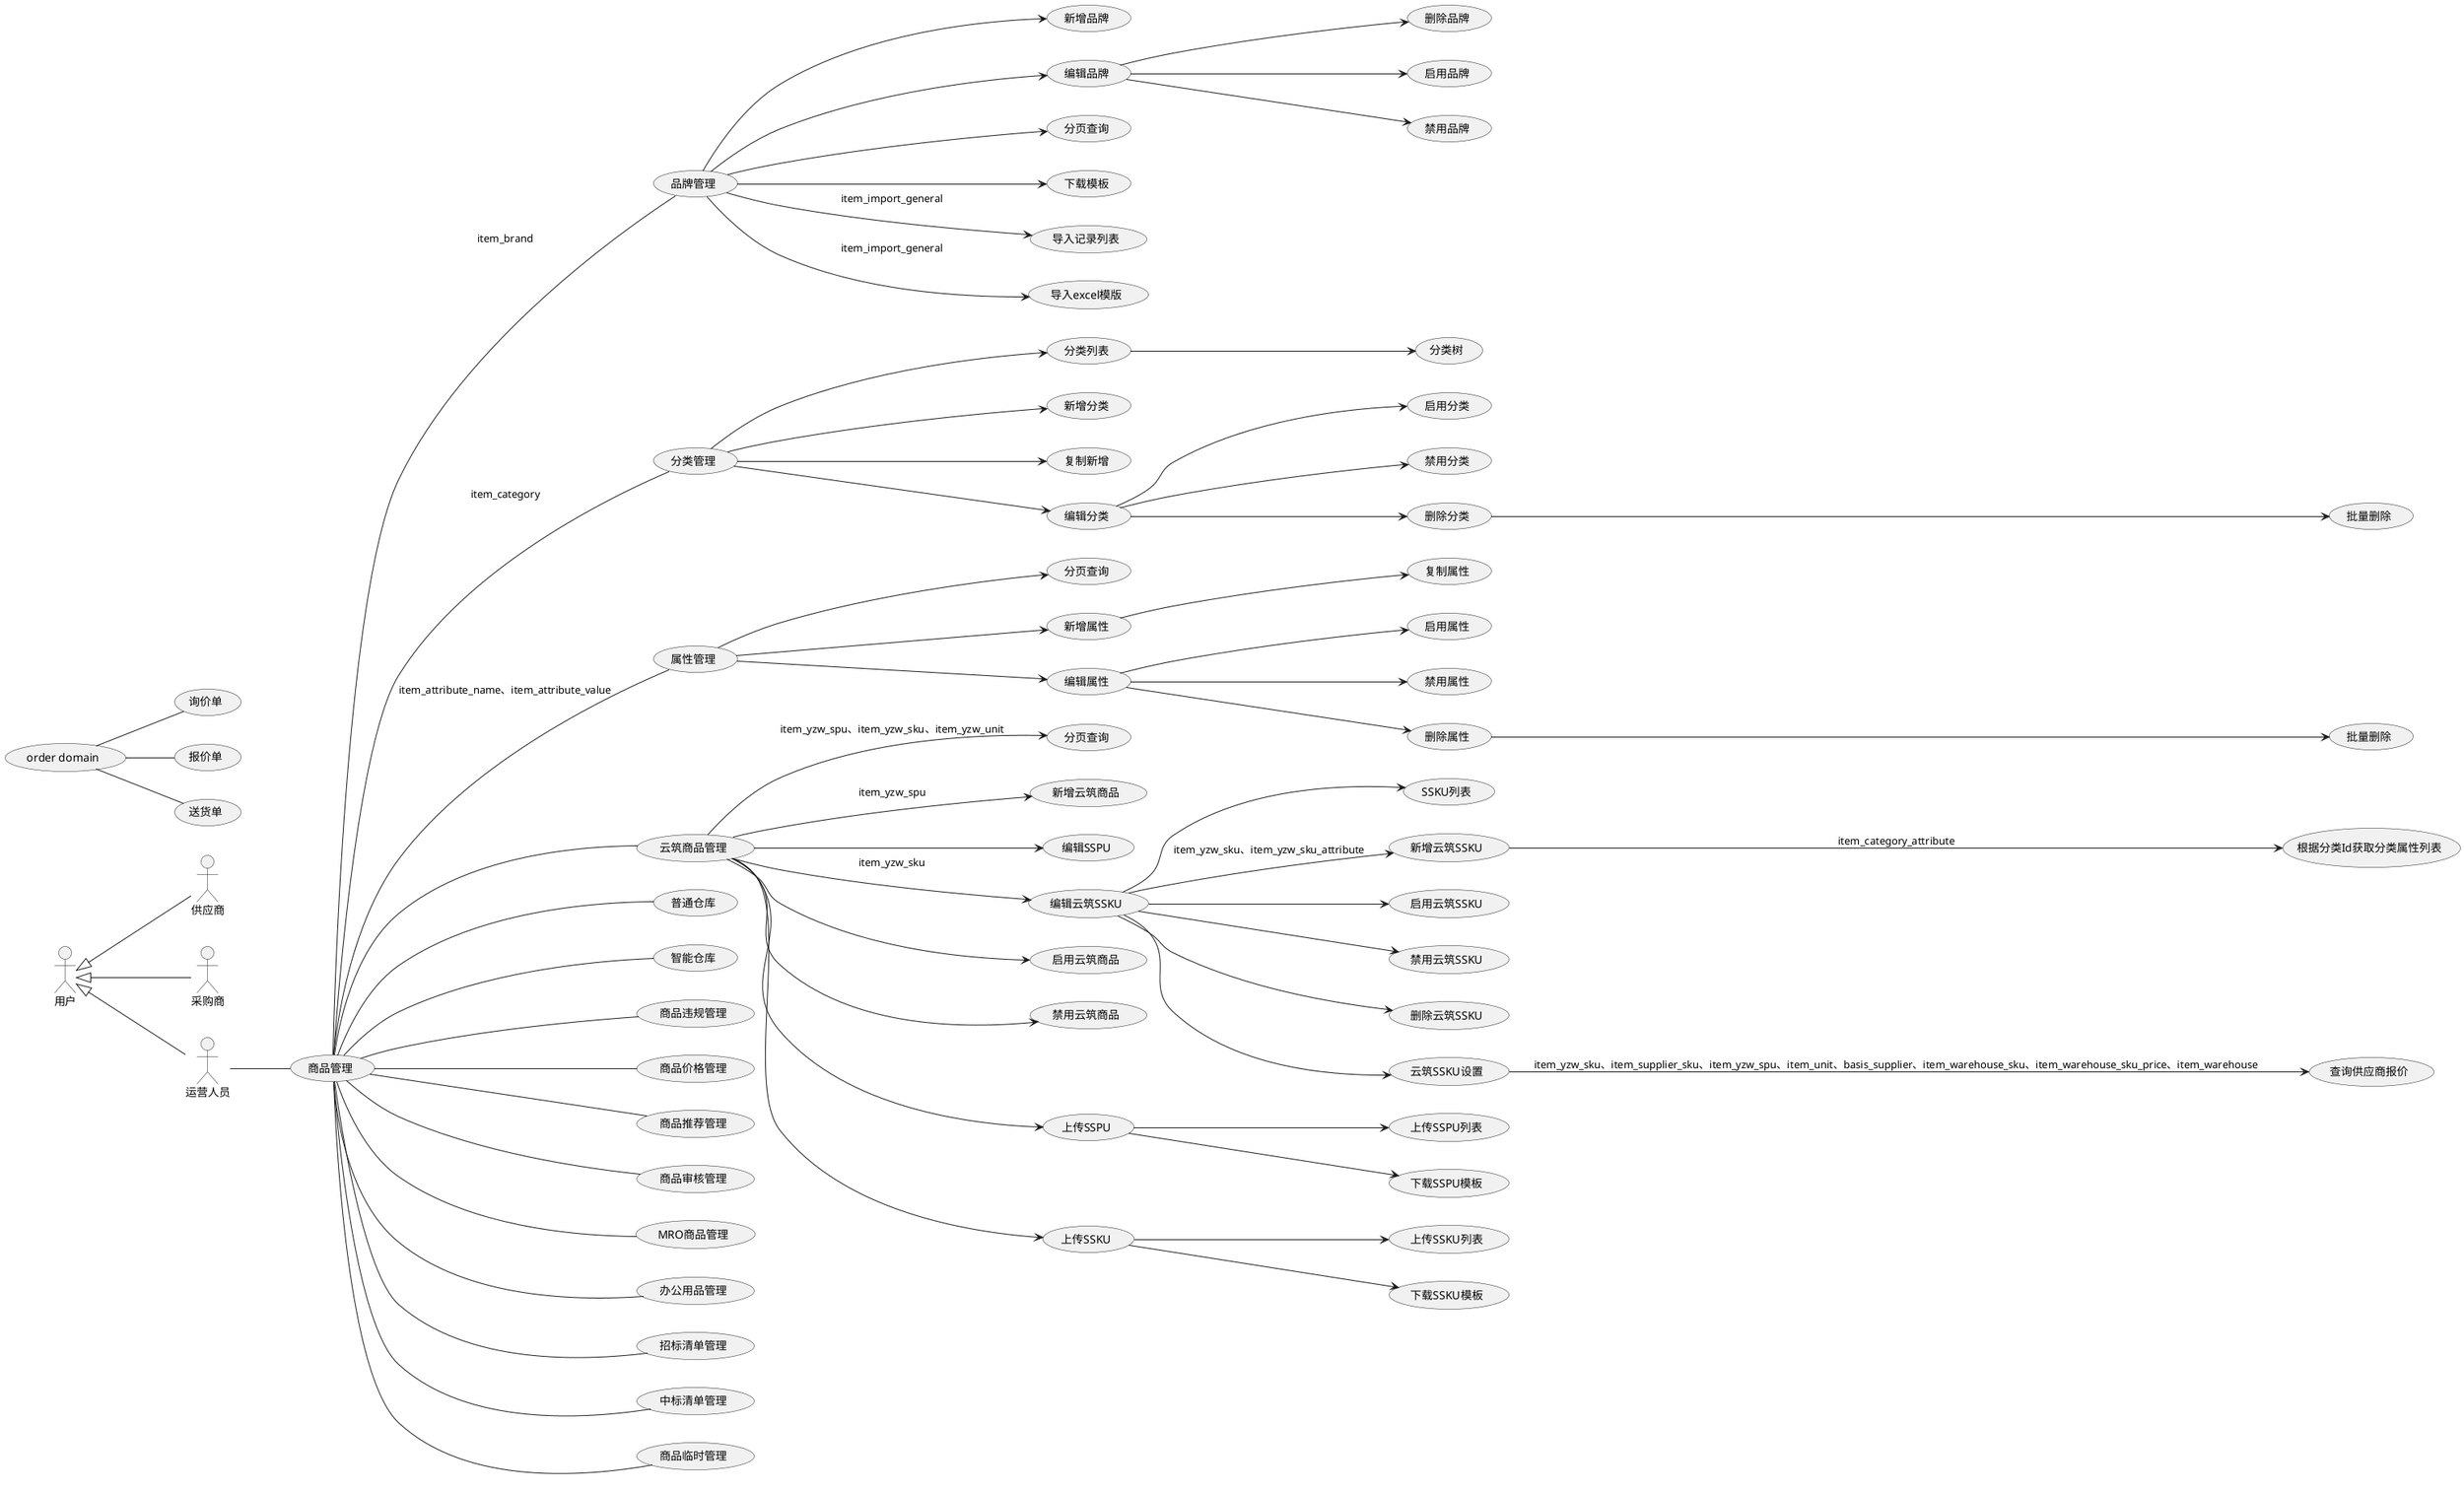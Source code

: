 @startuml
left to right direction

:用户: as user
:供应商: as supplier
:采购商: as purchaser
:运营人员: as operator

user <|-- supplier
user <|-- purchaser
user <|-- operator

(商品管理) as itemManager
(order domain) as order

(品牌管理) as brand
(新增品牌) as createBrand
(编辑品牌) as updateBrand
(分页查询) as pageSearchBrand
(删除品牌) as removeBrand
(启用品牌) as enableBrand
(禁用品牌) as disableBrand
(下载模板) as downloadBrandTemplate
(导入记录列表) as importList
(导入excel模版) as importBrands

(分类管理) as category
(分类树) as categoryTree
(分类列表) as categoryList
(新增分类) as createCategory
(复制新增) as copyCreateCategory
(编辑分类) as updateCategory
(启用分类) as enableCategory
(禁用分类) as disableCategory
(删除分类) as removeCategory
(批量删除) as batchRemoveCategory

(属性管理) as attribute
(分页查询) as pageSearchAttr
(新增属性) as createAttr
(复制属性) as copyAttr
(编辑属性) as updateAttr
(启用属性) as enableAttr
(禁用属性) as disableAttr
(删除属性) as removeAttr
(批量删除) as batchRemoveAttr

(云筑商品管理) as yzwItem
(分页查询) as pageSearchYzwItem
(新增云筑商品) as createYzwItem
(编辑SSPU) as updateYzwSSPU
(编辑SSKU) as updateYzwSSKU
(SSKU列表) as yzwSSKUList
(新增云筑SSKU) as createYzwSSKU
(编辑云筑SSKU) as updateYzwSSKU
(根据分类Id获取分类属性列表) as getAttributesById
(启用云筑SSKU) as enableYzwSSKU
(禁用云筑SSKU) as disableYzwSSKU
(删除云筑SSKU) as removeYzwSSKU
(云筑SSKU设置) as yzwSSKUSetting
(查询供应商报价) as searchQuotation
(启用云筑商品) as enableYzwItem
(禁用云筑商品) as disableYzwItem
(上传SSPU) as uploadYzwSSPU
(上传SSPU列表) as uploadSSPUList
(下载SSPU模板) as downloadSSPUTemplate
(上传SSKU) as uploadYzwSSKU
(上传SSKU列表) as uploadSSKUList
(下载SSKU模板) as downloadSSKUTemplate

(普通仓库) as commonWarehouse
(智能仓库) as capacityWarehouse
(商品违规管理) as illegalItem
(商品价格管理) as itemPrice
(商品推荐管理) as itemRecommend
(商品审核管理) as itemAudit
(MRO商品管理) as mroItem
(办公用品管理) as officeItem
(招标清单管理) as inviteBids
(中标清单管理) as winningBids
(商品临时管理) as temporaryItem

(询价单) as inquiry
(报价单) as quotation
(送货单) as delivery

order -- inquiry
order -- quotation
order -- delivery

operator -- itemManager

itemManager -- brand : item_brand
brand --> createBrand
brand --> updateBrand
brand --> pageSearchBrand
updateBrand --> enableBrand
updateBrand --> disableBrand
updateBrand --> removeBrand
brand --> downloadBrandTemplate
brand --> importList : item_import_general
brand --> importBrands : item_import_general

itemManager -- category : item_category
category --> categoryList
categoryList --> categoryTree
category --> createCategory
category --> copyCreateCategory
category --> updateCategory
updateCategory --> enableCategory
updateCategory --> disableCategory
updateCategory --> removeCategory
removeCategory --> batchRemoveCategory

itemManager -- attribute : item_attribute_name、item_attribute_value
attribute --> pageSearchAttr
attribute --> createAttr
createAttr --> copyAttr
attribute --> updateAttr
updateAttr --> enableAttr
updateAttr --> disableAttr
updateAttr --> removeAttr
removeAttr --> batchRemoveAttr

itemManager -- yzwItem
yzwItem --> pageSearchYzwItem : item_yzw_spu、item_yzw_sku、item_yzw_unit
yzwItem --> createYzwItem : item_yzw_spu
yzwItem --> updateYzwSSKU : item_yzw_sku
updateYzwSSKU --> yzwSSKUList
updateYzwSSKU --> createYzwSSKU : item_yzw_sku、item_yzw_sku_attribute
updateYzwSSKU --> enableYzwSSKU
updateYzwSSKU --> disableYzwSSKU
updateYzwSSKU --> yzwSSKUSetting
yzwSSKUSetting --> searchQuotation : item_yzw_sku、item_supplier_sku、item_yzw_spu、item_unit、basis_supplier、item_warehouse_sku、item_warehouse_sku_price、item_warehouse
updateYzwSSKU --> removeYzwSSKU
createYzwSSKU --> getAttributesById : item_category_attribute
yzwItem --> updateYzwSSPU
yzwItem --> enableYzwItem
yzwItem --> disableYzwItem
yzwItem --> uploadYzwSSPU
yzwItem --> uploadYzwSSKU
uploadYzwSSPU --> uploadSSPUList
uploadYzwSSPU --> downloadSSPUTemplate
uploadYzwSSKU --> uploadSSKUList
uploadYzwSSKU --> downloadSSKUTemplate

itemManager -- commonWarehouse
itemManager -- capacityWarehouse
itemManager -- illegalItem
itemManager -- itemPrice
itemManager -- itemRecommend
itemManager -- itemAudit
itemManager -- mroItem
itemManager -- officeItem
itemManager -- inviteBids
itemManager -- winningBids
itemManager -- temporaryItem

@enduml